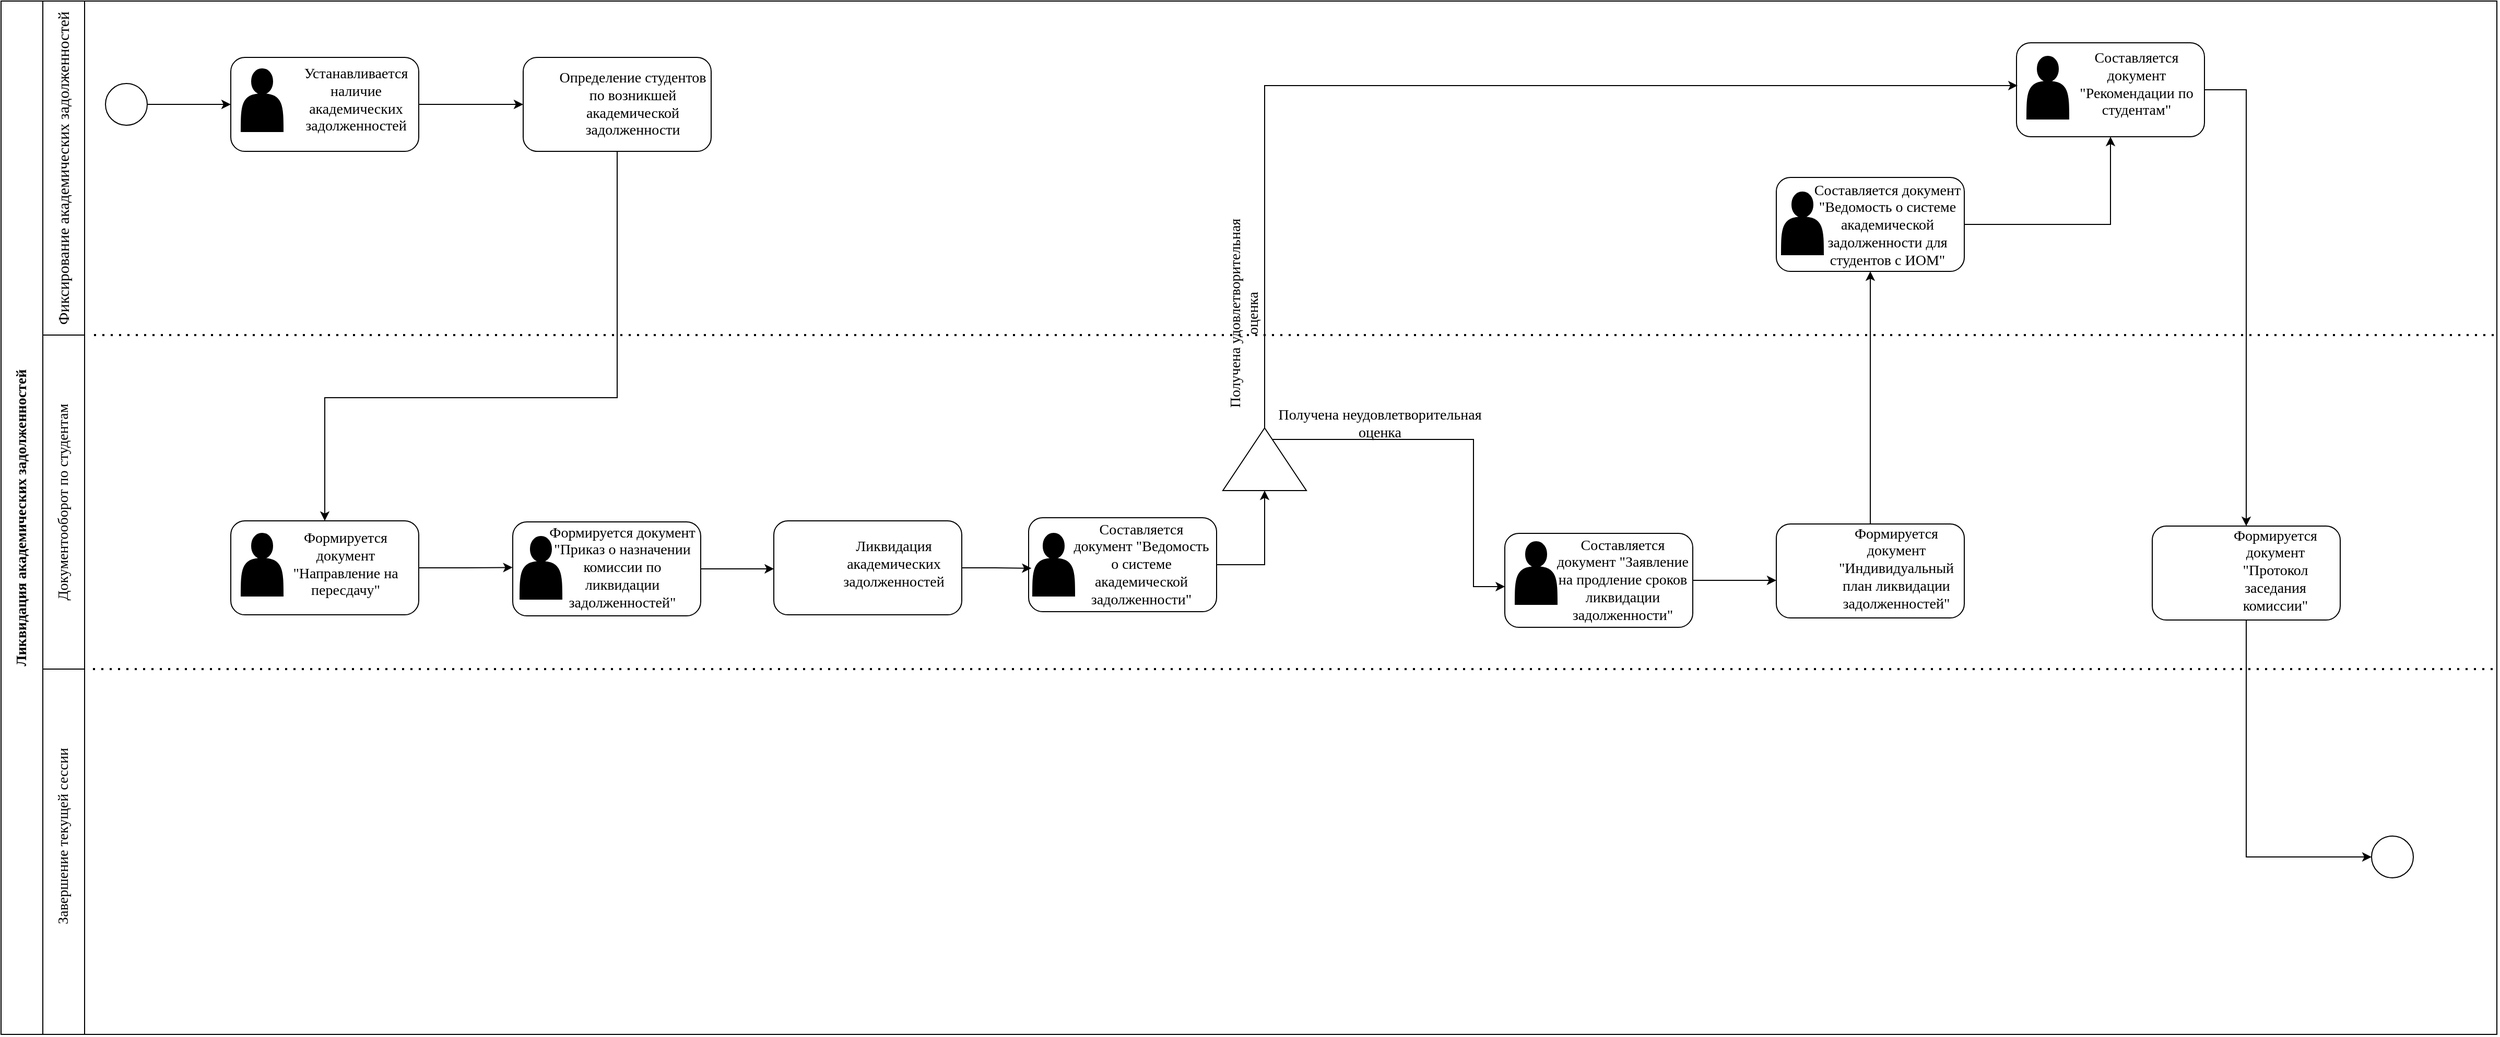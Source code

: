 <mxfile version="26.2.14">
  <diagram name="Страница — 1" id="hGediK6cKtecDrNxz5kt">
    <mxGraphModel dx="1546" dy="866" grid="1" gridSize="10" guides="1" tooltips="1" connect="1" arrows="1" fold="1" page="1" pageScale="1" pageWidth="827" pageHeight="1169" math="0" shadow="0">
      <root>
        <mxCell id="0" />
        <mxCell id="1" parent="0" />
        <mxCell id="lXRl14nX80XDygqNHP0N-2" value="&lt;font&gt;Ликвидация академических задолженностей&lt;/font&gt;" style="swimlane;horizontal=0;whiteSpace=wrap;html=1;startSize=40;fontSize=14;fontFamily=Times New Roman;" parent="1" vertex="1">
          <mxGeometry x="370" y="80" width="2390" height="990" as="geometry" />
        </mxCell>
        <mxCell id="lXRl14nX80XDygqNHP0N-7" style="edgeStyle=orthogonalEdgeStyle;rounded=0;orthogonalLoop=1;jettySize=auto;html=1;entryX=0;entryY=0.5;entryDx=0;entryDy=0;fontSize=14;fontFamily=Times New Roman;" parent="lXRl14nX80XDygqNHP0N-2" source="lXRl14nX80XDygqNHP0N-1" target="lXRl14nX80XDygqNHP0N-6" edge="1">
          <mxGeometry relative="1" as="geometry" />
        </mxCell>
        <mxCell id="lXRl14nX80XDygqNHP0N-1" value="" style="ellipse;whiteSpace=wrap;html=1;aspect=fixed;fontSize=14;fontFamily=Times New Roman;" parent="lXRl14nX80XDygqNHP0N-2" vertex="1">
          <mxGeometry x="100" y="79" width="40" height="40" as="geometry" />
        </mxCell>
        <mxCell id="lXRl14nX80XDygqNHP0N-13" style="edgeStyle=orthogonalEdgeStyle;rounded=0;orthogonalLoop=1;jettySize=auto;html=1;entryX=0;entryY=0.5;entryDx=0;entryDy=0;fontSize=14;fontFamily=Times New Roman;" parent="lXRl14nX80XDygqNHP0N-2" source="lXRl14nX80XDygqNHP0N-6" target="lXRl14nX80XDygqNHP0N-28" edge="1">
          <mxGeometry relative="1" as="geometry">
            <mxPoint x="480" y="100" as="targetPoint" />
          </mxGeometry>
        </mxCell>
        <mxCell id="lXRl14nX80XDygqNHP0N-6" value="" style="rounded=1;whiteSpace=wrap;html=1;fontSize=14;fontFamily=Times New Roman;" parent="lXRl14nX80XDygqNHP0N-2" vertex="1">
          <mxGeometry x="220" y="54" width="180" height="90" as="geometry" />
        </mxCell>
        <mxCell id="lXRl14nX80XDygqNHP0N-8" value="Устанавливается наличие академических задолженностей" style="text;html=1;align=center;verticalAlign=middle;whiteSpace=wrap;rounded=0;fontSize=14;fontFamily=Times New Roman;" parent="lXRl14nX80XDygqNHP0N-2" vertex="1">
          <mxGeometry x="310" y="80" width="60" height="30" as="geometry" />
        </mxCell>
        <mxCell id="lXRl14nX80XDygqNHP0N-9" value="" style="shape=actor;whiteSpace=wrap;html=1;fillColor=#000000;fontSize=14;fontFamily=Times New Roman;" parent="lXRl14nX80XDygqNHP0N-2" vertex="1">
          <mxGeometry x="230" y="65" width="40" height="60" as="geometry" />
        </mxCell>
        <mxCell id="lXRl14nX80XDygqNHP0N-19" value="" style="endArrow=none;html=1;rounded=0;fontSize=14;fontFamily=Times New Roman;" parent="lXRl14nX80XDygqNHP0N-2" edge="1">
          <mxGeometry width="50" height="50" relative="1" as="geometry">
            <mxPoint x="40" y="640" as="sourcePoint" />
            <mxPoint x="80" y="640" as="targetPoint" />
          </mxGeometry>
        </mxCell>
        <mxCell id="lXRl14nX80XDygqNHP0N-20" value="&lt;span style=&quot;font-size: 15px; caret-color: rgb(0, 0, 0); white-space-collapse: preserve; background-color: rgb(255, 255, 255);&quot;&gt;Фиксирование академических задолженностей&lt;/span&gt;" style="text;html=1;align=center;verticalAlign=middle;whiteSpace=wrap;rounded=0;rotation=270;fontSize=14;fontFamily=Times New Roman;" parent="lXRl14nX80XDygqNHP0N-2" vertex="1">
          <mxGeometry x="-95" y="145" width="310" height="30" as="geometry" />
        </mxCell>
        <mxCell id="lXRl14nX80XDygqNHP0N-21" value="&lt;span style=&quot;color: rgb(0, 0, 0); font-style: normal; font-variant-ligatures: normal; font-variant-caps: normal; font-weight: 400; letter-spacing: normal; orphans: 2; text-indent: 0px; text-transform: none; widows: 2; word-spacing: 0px; -webkit-text-stroke-width: 0px; caret-color: rgb(0, 0, 0); white-space: pre-wrap; background-color: rgb(255, 255, 255); text-decoration-thickness: initial; text-decoration-style: initial; text-decoration-color: initial; float: none; display: inline !important;&quot;&gt;&lt;font&gt;Документооборот по студентам&lt;/font&gt;&lt;/span&gt;" style="text;html=1;align=center;verticalAlign=middle;whiteSpace=wrap;rounded=0;rotation=270;fontSize=14;fontFamily=Times New Roman;" parent="lXRl14nX80XDygqNHP0N-2" vertex="1">
          <mxGeometry x="-65" y="465" width="250" height="30" as="geometry" />
        </mxCell>
        <mxCell id="lXRl14nX80XDygqNHP0N-22" value="&lt;span&gt;Завершение текущей сессии&lt;/span&gt;" style="text;html=1;align=center;verticalAlign=middle;whiteSpace=wrap;rounded=0;rotation=270;fontSize=14;fontFamily=Times New Roman;" parent="lXRl14nX80XDygqNHP0N-2" vertex="1">
          <mxGeometry x="-45" y="785" width="210" height="30" as="geometry" />
        </mxCell>
        <mxCell id="zuz1BJk3kpaSrDafjvJY-3" style="edgeStyle=orthogonalEdgeStyle;rounded=0;orthogonalLoop=1;jettySize=auto;html=1;" parent="lXRl14nX80XDygqNHP0N-2" source="lXRl14nX80XDygqNHP0N-28" target="lXRl14nX80XDygqNHP0N-33" edge="1">
          <mxGeometry relative="1" as="geometry">
            <Array as="points">
              <mxPoint x="590" y="380" />
              <mxPoint x="310" y="380" />
            </Array>
          </mxGeometry>
        </mxCell>
        <mxCell id="lXRl14nX80XDygqNHP0N-28" value="" style="rounded=1;whiteSpace=wrap;html=1;fontSize=14;fontFamily=Times New Roman;" parent="lXRl14nX80XDygqNHP0N-2" vertex="1">
          <mxGeometry x="500" y="54" width="180" height="90" as="geometry" />
        </mxCell>
        <mxCell id="lXRl14nX80XDygqNHP0N-30" value="Определение студентов по возникшей академической задолженности" style="text;html=1;align=center;verticalAlign=middle;whiteSpace=wrap;rounded=0;fontSize=14;fontFamily=Times New Roman;" parent="lXRl14nX80XDygqNHP0N-2" vertex="1">
          <mxGeometry x="530" y="84" width="150" height="30" as="geometry" />
        </mxCell>
        <mxCell id="lXRl14nX80XDygqNHP0N-33" value="" style="rounded=1;whiteSpace=wrap;html=1;fontSize=14;fontFamily=Times New Roman;" parent="lXRl14nX80XDygqNHP0N-2" vertex="1">
          <mxGeometry x="220" y="498" width="180" height="90" as="geometry" />
        </mxCell>
        <mxCell id="lXRl14nX80XDygqNHP0N-61" value="&lt;font&gt;&lt;span&gt;Формируется документ &quot;Направление на пересдачу&quot;&lt;/span&gt;&lt;/font&gt;" style="text;html=1;align=center;verticalAlign=middle;whiteSpace=wrap;rounded=0;fontSize=14;fontFamily=Times New Roman;" parent="lXRl14nX80XDygqNHP0N-2" vertex="1">
          <mxGeometry x="260" y="525" width="140" height="30" as="geometry" />
        </mxCell>
        <mxCell id="8SZdbYfzi0waTWHuSit--15" style="edgeStyle=orthogonalEdgeStyle;rounded=0;orthogonalLoop=1;jettySize=auto;html=1;entryX=0;entryY=0.5;entryDx=0;entryDy=0;fontSize=14;fontFamily=Times New Roman;" parent="lXRl14nX80XDygqNHP0N-2" source="lXRl14nX80XDygqNHP0N-62" target="8SZdbYfzi0waTWHuSit--7" edge="1">
          <mxGeometry relative="1" as="geometry" />
        </mxCell>
        <mxCell id="lXRl14nX80XDygqNHP0N-62" value="" style="rounded=1;whiteSpace=wrap;html=1;fontSize=14;fontFamily=Times New Roman;" parent="lXRl14nX80XDygqNHP0N-2" vertex="1">
          <mxGeometry x="984" y="495" width="180" height="90" as="geometry" />
        </mxCell>
        <mxCell id="lXRl14nX80XDygqNHP0N-64" value="&lt;font&gt;Составляется документ &quot;&lt;/font&gt;&lt;span style=&quot;white-space-collapse: preserve; text-align: start; caret-color: rgb(51, 144, 236); background-color: rgb(255, 255, 255);&quot;&gt;Ведомость о системе академической задолженности&lt;/span&gt;&lt;font&gt;&quot;&lt;/font&gt;" style="text;html=1;align=center;verticalAlign=middle;whiteSpace=wrap;rounded=0;fontSize=14;fontFamily=Times New Roman;" parent="lXRl14nX80XDygqNHP0N-2" vertex="1">
          <mxGeometry x="1024" y="525" width="136" height="30" as="geometry" />
        </mxCell>
        <mxCell id="lXRl14nX80XDygqNHP0N-65" value="" style="shape=actor;whiteSpace=wrap;html=1;fillColor=#000000;fontSize=14;fontFamily=Times New Roman;" parent="lXRl14nX80XDygqNHP0N-2" vertex="1">
          <mxGeometry x="230" y="510" width="40" height="60" as="geometry" />
        </mxCell>
        <mxCell id="t-Ad2HWrcUex2jGAyZYw-2" style="edgeStyle=orthogonalEdgeStyle;rounded=0;orthogonalLoop=1;jettySize=auto;html=1;" parent="lXRl14nX80XDygqNHP0N-2" source="lXRl14nX80XDygqNHP0N-69" target="t-Ad2HWrcUex2jGAyZYw-1" edge="1">
          <mxGeometry relative="1" as="geometry">
            <Array as="points">
              <mxPoint x="2150" y="85" />
            </Array>
          </mxGeometry>
        </mxCell>
        <mxCell id="lXRl14nX80XDygqNHP0N-69" value="" style="rounded=1;whiteSpace=wrap;html=1;fontSize=14;fontFamily=Times New Roman;" parent="lXRl14nX80XDygqNHP0N-2" vertex="1">
          <mxGeometry x="1930" y="40" width="180" height="90" as="geometry" />
        </mxCell>
        <mxCell id="lXRl14nX80XDygqNHP0N-73" value="" style="shape=actor;whiteSpace=wrap;html=1;fillColor=#000000;fontSize=14;fontFamily=Times New Roman;" parent="lXRl14nX80XDygqNHP0N-2" vertex="1">
          <mxGeometry x="1940" y="53" width="40" height="60" as="geometry" />
        </mxCell>
        <mxCell id="lXRl14nX80XDygqNHP0N-74" value="&lt;span style=&quot;text-align: start; caret-color: rgb(51, 144, 236); white-space-collapse: preserve; background-color: rgb(255, 255, 255);&quot;&gt;Составляется документ &quot;Рекомендации по студентам&quot;&lt;/span&gt;" style="text;html=1;align=center;verticalAlign=middle;whiteSpace=wrap;rounded=0;fontSize=14;fontFamily=Times New Roman;" parent="lXRl14nX80XDygqNHP0N-2" vertex="1">
          <mxGeometry x="1980" y="65" width="130" height="30" as="geometry" />
        </mxCell>
        <mxCell id="lXRl14nX80XDygqNHP0N-88" value="" style="ellipse;whiteSpace=wrap;html=1;aspect=fixed;fontSize=14;fontFamily=Times New Roman;" parent="lXRl14nX80XDygqNHP0N-2" vertex="1">
          <mxGeometry x="2270" y="800" width="40" height="40" as="geometry" />
        </mxCell>
        <mxCell id="jJLaCsf0zoLCCWyRsOxb-1" value="" style="shape=image;html=1;verticalAlign=top;verticalLabelPosition=bottom;labelBackgroundColor=#ffffff;imageAspect=0;aspect=fixed;image=https://cdn0.iconfinder.com/data/icons/phosphor-fill-vol-3/256/hand-fill-128.png;direction=south;fontSize=14;fontFamily=Times New Roman;" parent="lXRl14nX80XDygqNHP0N-2" vertex="1">
          <mxGeometry x="500" y="70" width="58" height="58" as="geometry" />
        </mxCell>
        <mxCell id="e4gL7JqhmdOOGmR1RSHR-9" style="edgeStyle=orthogonalEdgeStyle;rounded=0;orthogonalLoop=1;jettySize=auto;html=1;entryX=0.5;entryY=1;entryDx=0;entryDy=0;fontSize=14;fontFamily=Times New Roman;" parent="lXRl14nX80XDygqNHP0N-2" source="jJLaCsf0zoLCCWyRsOxb-5" target="jJLaCsf0zoLCCWyRsOxb-16" edge="1">
          <mxGeometry relative="1" as="geometry" />
        </mxCell>
        <mxCell id="jJLaCsf0zoLCCWyRsOxb-5" value="" style="rounded=1;whiteSpace=wrap;html=1;fontSize=14;fontFamily=Times New Roman;" parent="lXRl14nX80XDygqNHP0N-2" vertex="1">
          <mxGeometry x="1700" y="501" width="180" height="90" as="geometry" />
        </mxCell>
        <mxCell id="jJLaCsf0zoLCCWyRsOxb-15" value="&lt;span style=&quot;text-align: start; caret-color: rgb(51, 144, 236); white-space-collapse: preserve; background-color: rgb(255, 255, 255);&quot;&gt;Формируется документ &quot;Индивидуальный план ликвидации задолженностей&quot;&lt;/span&gt;" style="text;html=1;align=center;verticalAlign=middle;whiteSpace=wrap;rounded=0;fontSize=14;fontFamily=Times New Roman;" parent="lXRl14nX80XDygqNHP0N-2" vertex="1">
          <mxGeometry x="1750" y="529" width="130" height="30" as="geometry" />
        </mxCell>
        <mxCell id="xGasRs4YRxVdpPezn0ka-2" style="edgeStyle=orthogonalEdgeStyle;rounded=0;orthogonalLoop=1;jettySize=auto;html=1;entryX=0.5;entryY=1;entryDx=0;entryDy=0;fontSize=14;" parent="lXRl14nX80XDygqNHP0N-2" source="jJLaCsf0zoLCCWyRsOxb-16" target="lXRl14nX80XDygqNHP0N-69" edge="1">
          <mxGeometry relative="1" as="geometry" />
        </mxCell>
        <mxCell id="jJLaCsf0zoLCCWyRsOxb-16" value="" style="rounded=1;whiteSpace=wrap;html=1;fontSize=14;fontFamily=Times New Roman;" parent="lXRl14nX80XDygqNHP0N-2" vertex="1">
          <mxGeometry x="1700" y="169" width="180" height="90" as="geometry" />
        </mxCell>
        <mxCell id="jJLaCsf0zoLCCWyRsOxb-18" value="&lt;span&gt;Составляется документ &quot;&lt;/span&gt;&lt;span style=&quot;text-align: start; caret-color: rgb(51, 144, 236); white-space-collapse: preserve; background-color: rgb(255, 255, 255);&quot;&gt;Ведомость о системе академической задолженности&amp;nbsp;для студентов с ИОМ&lt;/span&gt;&lt;span&gt;&quot;&lt;/span&gt;" style="text;html=1;align=center;verticalAlign=middle;whiteSpace=wrap;rounded=0;fontSize=14;fontFamily=Times New Roman;" parent="lXRl14nX80XDygqNHP0N-2" vertex="1">
          <mxGeometry x="1723" y="200" width="167" height="30" as="geometry" />
        </mxCell>
        <mxCell id="8SZdbYfzi0waTWHuSit--2" value="" style="shape=actor;whiteSpace=wrap;html=1;fillColor=#000000;fontSize=14;fontFamily=Times New Roman;" parent="lXRl14nX80XDygqNHP0N-2" vertex="1">
          <mxGeometry x="988" y="510" width="40" height="60" as="geometry" />
        </mxCell>
        <mxCell id="8SZdbYfzi0waTWHuSit--7" value="" style="triangle;whiteSpace=wrap;html=1;direction=north;fontSize=14;fontFamily=Times New Roman;" parent="lXRl14nX80XDygqNHP0N-2" vertex="1">
          <mxGeometry x="1170" y="409" width="80" height="60" as="geometry" />
        </mxCell>
        <mxCell id="8SZdbYfzi0waTWHuSit--12" style="edgeStyle=orthogonalEdgeStyle;rounded=0;orthogonalLoop=1;jettySize=auto;html=1;entryX=0.006;entryY=0.455;entryDx=0;entryDy=0;entryPerimeter=0;fontSize=14;fontFamily=Times New Roman;" parent="lXRl14nX80XDygqNHP0N-2" source="8SZdbYfzi0waTWHuSit--7" target="lXRl14nX80XDygqNHP0N-69" edge="1">
          <mxGeometry relative="1" as="geometry">
            <Array as="points">
              <mxPoint x="1210" y="81" />
            </Array>
          </mxGeometry>
        </mxCell>
        <mxCell id="8SZdbYfzi0waTWHuSit--16" value="&lt;span&gt;Получена неудовлетворительная оценка&lt;/span&gt;" style="text;html=1;align=center;verticalAlign=middle;whiteSpace=wrap;rounded=0;fontSize=14;fontFamily=Times New Roman;" parent="lXRl14nX80XDygqNHP0N-2" vertex="1">
          <mxGeometry x="1220" y="390" width="201" height="30" as="geometry" />
        </mxCell>
        <mxCell id="8SZdbYfzi0waTWHuSit--17" value="&lt;span&gt;Получена удовлетворительная оценка&lt;/span&gt;" style="text;html=1;align=center;verticalAlign=middle;whiteSpace=wrap;rounded=0;rotation=270;fontSize=14;fontFamily=Times New Roman;" parent="lXRl14nX80XDygqNHP0N-2" vertex="1">
          <mxGeometry x="1090" y="284" width="201" height="30" as="geometry" />
        </mxCell>
        <mxCell id="8SZdbYfzi0waTWHuSit--18" value="" style="rounded=1;whiteSpace=wrap;html=1;fontSize=14;fontFamily=Times New Roman;" parent="lXRl14nX80XDygqNHP0N-2" vertex="1">
          <mxGeometry x="1440" y="510" width="180" height="90" as="geometry" />
        </mxCell>
        <mxCell id="8SZdbYfzi0waTWHuSit--20" style="edgeStyle=orthogonalEdgeStyle;rounded=0;orthogonalLoop=1;jettySize=auto;html=1;entryX=0.001;entryY=0.566;entryDx=0;entryDy=0;entryPerimeter=0;fontSize=14;fontFamily=Times New Roman;" parent="lXRl14nX80XDygqNHP0N-2" source="8SZdbYfzi0waTWHuSit--7" target="8SZdbYfzi0waTWHuSit--18" edge="1">
          <mxGeometry relative="1" as="geometry">
            <Array as="points">
              <mxPoint x="1410" y="420" />
              <mxPoint x="1410" y="561" />
              <mxPoint x="1421" y="561" />
            </Array>
          </mxGeometry>
        </mxCell>
        <mxCell id="8SZdbYfzi0waTWHuSit--21" value="" style="shape=actor;whiteSpace=wrap;html=1;fillColor=#000000;fontSize=14;fontFamily=Times New Roman;" parent="lXRl14nX80XDygqNHP0N-2" vertex="1">
          <mxGeometry x="1450" y="518" width="40" height="60" as="geometry" />
        </mxCell>
        <mxCell id="8SZdbYfzi0waTWHuSit--22" value="&lt;font&gt;Составляется документ &quot;&lt;/font&gt;&lt;span&gt;Заявление на продление сроков ликвидации задолженности&lt;/span&gt;&lt;font&gt;&quot;&lt;/font&gt;" style="text;html=1;align=center;verticalAlign=middle;whiteSpace=wrap;rounded=0;fontSize=14;fontFamily=Times New Roman;" parent="lXRl14nX80XDygqNHP0N-2" vertex="1">
          <mxGeometry x="1483" y="540" width="140" height="30" as="geometry" />
        </mxCell>
        <mxCell id="8SZdbYfzi0waTWHuSit--23" value="" style="shape=actor;whiteSpace=wrap;html=1;fillColor=#000000;fontSize=14;fontFamily=Times New Roman;" parent="lXRl14nX80XDygqNHP0N-2" vertex="1">
          <mxGeometry x="1705" y="183" width="40" height="60" as="geometry" />
        </mxCell>
        <mxCell id="8SZdbYfzi0waTWHuSit--28" style="edgeStyle=orthogonalEdgeStyle;rounded=0;orthogonalLoop=1;jettySize=auto;html=1;entryX=0;entryY=0.6;entryDx=0;entryDy=0;entryPerimeter=0;fontSize=14;fontFamily=Times New Roman;" parent="lXRl14nX80XDygqNHP0N-2" source="8SZdbYfzi0waTWHuSit--18" target="jJLaCsf0zoLCCWyRsOxb-5" edge="1">
          <mxGeometry relative="1" as="geometry" />
        </mxCell>
        <mxCell id="8SZdbYfzi0waTWHuSit--29" value="" style="shape=image;html=1;verticalAlign=top;verticalLabelPosition=bottom;labelBackgroundColor=#ffffff;imageAspect=0;aspect=fixed;image=https://cdn0.iconfinder.com/data/icons/phosphor-fill-vol-3/256/hand-fill-128.png;direction=south;fontSize=14;fontFamily=Times New Roman;" parent="lXRl14nX80XDygqNHP0N-2" vertex="1">
          <mxGeometry x="1700" y="519" width="58" height="58" as="geometry" />
        </mxCell>
        <mxCell id="lXRl14nX80XDygqNHP0N-17" value="" style="endArrow=none;html=1;rounded=0;fontSize=14;fontFamily=Times New Roman;" parent="lXRl14nX80XDygqNHP0N-2" edge="1">
          <mxGeometry width="50" height="50" relative="1" as="geometry">
            <mxPoint y="960" as="sourcePoint" />
            <mxPoint y="10" as="targetPoint" />
          </mxGeometry>
        </mxCell>
        <mxCell id="lXRl14nX80XDygqNHP0N-91" value="" style="endArrow=none;html=1;rounded=0;fontSize=14;fontFamily=Times New Roman;" parent="lXRl14nX80XDygqNHP0N-2" edge="1">
          <mxGeometry width="50" height="50" relative="1" as="geometry">
            <mxPoint x="80" y="990" as="sourcePoint" />
            <mxPoint x="80" as="targetPoint" />
          </mxGeometry>
        </mxCell>
        <mxCell id="lXRl14nX80XDygqNHP0N-18" value="" style="endArrow=none;html=1;rounded=0;fontSize=14;fontFamily=Times New Roman;" parent="lXRl14nX80XDygqNHP0N-2" edge="1">
          <mxGeometry width="50" height="50" relative="1" as="geometry">
            <mxPoint x="40" y="320" as="sourcePoint" />
            <mxPoint x="80" y="320" as="targetPoint" />
          </mxGeometry>
        </mxCell>
        <mxCell id="PAPtGzIZYBixMH-nspv7-2" value="" style="endArrow=none;dashed=1;html=1;dashPattern=1 3;strokeWidth=2;rounded=0;fontSize=14;fontFamily=Times New Roman;" parent="lXRl14nX80XDygqNHP0N-2" edge="1">
          <mxGeometry width="50" height="50" relative="1" as="geometry">
            <mxPoint x="88" y="640" as="sourcePoint" />
            <mxPoint x="2390" y="640" as="targetPoint" />
          </mxGeometry>
        </mxCell>
        <mxCell id="PAPtGzIZYBixMH-nspv7-1" value="" style="endArrow=none;dashed=1;html=1;dashPattern=1 3;strokeWidth=2;rounded=0;fontSize=14;fontFamily=Times New Roman;" parent="lXRl14nX80XDygqNHP0N-2" edge="1">
          <mxGeometry width="50" height="50" relative="1" as="geometry">
            <mxPoint x="89" y="320" as="sourcePoint" />
            <mxPoint x="2390" y="320" as="targetPoint" />
          </mxGeometry>
        </mxCell>
        <mxCell id="zuz1BJk3kpaSrDafjvJY-4" value="" style="rounded=1;whiteSpace=wrap;html=1;fontSize=14;fontFamily=Times New Roman;" parent="lXRl14nX80XDygqNHP0N-2" vertex="1">
          <mxGeometry x="740" y="498" width="180" height="90" as="geometry" />
        </mxCell>
        <mxCell id="zuz1BJk3kpaSrDafjvJY-6" style="edgeStyle=orthogonalEdgeStyle;rounded=0;orthogonalLoop=1;jettySize=auto;html=1;entryX=0.015;entryY=0.538;entryDx=0;entryDy=0;entryPerimeter=0;" parent="lXRl14nX80XDygqNHP0N-2" source="zuz1BJk3kpaSrDafjvJY-4" target="lXRl14nX80XDygqNHP0N-62" edge="1">
          <mxGeometry relative="1" as="geometry" />
        </mxCell>
        <mxCell id="zuz1BJk3kpaSrDafjvJY-68" value="&lt;span&gt;Ликвидация академических задолженностей&lt;/span&gt;" style="text;html=1;align=center;verticalAlign=middle;whiteSpace=wrap;rounded=0;fontSize=14;fontFamily=Times New Roman;" parent="lXRl14nX80XDygqNHP0N-2" vertex="1">
          <mxGeometry x="780" y="525" width="150" height="30" as="geometry" />
        </mxCell>
        <mxCell id="zuz1BJk3kpaSrDafjvJY-69" value="" style="shape=image;html=1;verticalAlign=top;verticalLabelPosition=bottom;labelBackgroundColor=#ffffff;imageAspect=0;aspect=fixed;image=https://cdn0.iconfinder.com/data/icons/phosphor-fill-vol-3/256/hand-fill-128.png;direction=south;fontSize=14;fontFamily=Times New Roman;" parent="lXRl14nX80XDygqNHP0N-2" vertex="1">
          <mxGeometry x="747" y="514" width="58" height="58" as="geometry" />
        </mxCell>
        <mxCell id="t-Ad2HWrcUex2jGAyZYw-3" style="edgeStyle=orthogonalEdgeStyle;rounded=0;orthogonalLoop=1;jettySize=auto;html=1;entryX=0;entryY=0.5;entryDx=0;entryDy=0;" parent="lXRl14nX80XDygqNHP0N-2" source="t-Ad2HWrcUex2jGAyZYw-1" target="lXRl14nX80XDygqNHP0N-88" edge="1">
          <mxGeometry relative="1" as="geometry">
            <Array as="points">
              <mxPoint x="2150" y="820" />
            </Array>
          </mxGeometry>
        </mxCell>
        <mxCell id="t-Ad2HWrcUex2jGAyZYw-1" value="" style="rounded=1;whiteSpace=wrap;html=1;fontSize=14;fontFamily=Times New Roman;" parent="lXRl14nX80XDygqNHP0N-2" vertex="1">
          <mxGeometry x="2060" y="503" width="180" height="90" as="geometry" />
        </mxCell>
        <mxCell id="t-Ad2HWrcUex2jGAyZYw-4" value="&lt;span style=&quot;text-align: start; caret-color: rgb(51, 144, 236); white-space-collapse: preserve; background-color: rgb(255, 255, 255);&quot;&gt;Формируется документ &quot;Протокол заседания комиссии&quot;&lt;/span&gt;" style="text;html=1;align=center;verticalAlign=middle;whiteSpace=wrap;rounded=0;fontSize=14;fontFamily=Times New Roman;" parent="lXRl14nX80XDygqNHP0N-2" vertex="1">
          <mxGeometry x="2116" y="531" width="124" height="30" as="geometry" />
        </mxCell>
        <mxCell id="t-Ad2HWrcUex2jGAyZYw-5" value="" style="shape=image;html=1;verticalAlign=top;verticalLabelPosition=bottom;labelBackgroundColor=#ffffff;imageAspect=0;aspect=fixed;image=https://cdn0.iconfinder.com/data/icons/phosphor-fill-vol-3/256/hand-fill-128.png;direction=south;fontSize=14;fontFamily=Times New Roman;" parent="lXRl14nX80XDygqNHP0N-2" vertex="1">
          <mxGeometry x="2066" y="517" width="58" height="58" as="geometry" />
        </mxCell>
        <mxCell id="3BJ7yH6oTVNNWNUfaO-R-65" style="edgeStyle=orthogonalEdgeStyle;rounded=0;orthogonalLoop=1;jettySize=auto;html=1;entryX=0.001;entryY=0.511;entryDx=0;entryDy=0;entryPerimeter=0;" parent="lXRl14nX80XDygqNHP0N-2" source="3BJ7yH6oTVNNWNUfaO-R-2" target="zuz1BJk3kpaSrDafjvJY-4" edge="1">
          <mxGeometry relative="1" as="geometry" />
        </mxCell>
        <mxCell id="3BJ7yH6oTVNNWNUfaO-R-2" value="" style="rounded=1;whiteSpace=wrap;html=1;fontSize=14;fontFamily=Times New Roman;" parent="lXRl14nX80XDygqNHP0N-2" vertex="1">
          <mxGeometry x="490" y="499" width="180" height="90" as="geometry" />
        </mxCell>
        <mxCell id="3BJ7yH6oTVNNWNUfaO-R-61" value="" style="shape=actor;whiteSpace=wrap;html=1;fillColor=#000000;fontSize=14;fontFamily=Times New Roman;" parent="lXRl14nX80XDygqNHP0N-2" vertex="1">
          <mxGeometry x="497" y="513" width="40" height="60" as="geometry" />
        </mxCell>
        <mxCell id="3BJ7yH6oTVNNWNUfaO-R-62" value="&lt;font&gt;&lt;span&gt;Формируется документ &quot;Приказ о назначении комиссии по ликвидации задолженностей&quot;&lt;/span&gt;&lt;/font&gt;" style="text;html=1;align=center;verticalAlign=middle;whiteSpace=wrap;rounded=0;fontSize=14;fontFamily=Times New Roman;" parent="lXRl14nX80XDygqNHP0N-2" vertex="1">
          <mxGeometry x="520" y="528" width="150" height="30" as="geometry" />
        </mxCell>
        <mxCell id="3BJ7yH6oTVNNWNUfaO-R-64" style="edgeStyle=orthogonalEdgeStyle;rounded=0;orthogonalLoop=1;jettySize=auto;html=1;entryX=-0.001;entryY=0.485;entryDx=0;entryDy=0;entryPerimeter=0;" parent="lXRl14nX80XDygqNHP0N-2" source="lXRl14nX80XDygqNHP0N-33" target="3BJ7yH6oTVNNWNUfaO-R-2" edge="1">
          <mxGeometry relative="1" as="geometry" />
        </mxCell>
      </root>
    </mxGraphModel>
  </diagram>
</mxfile>
